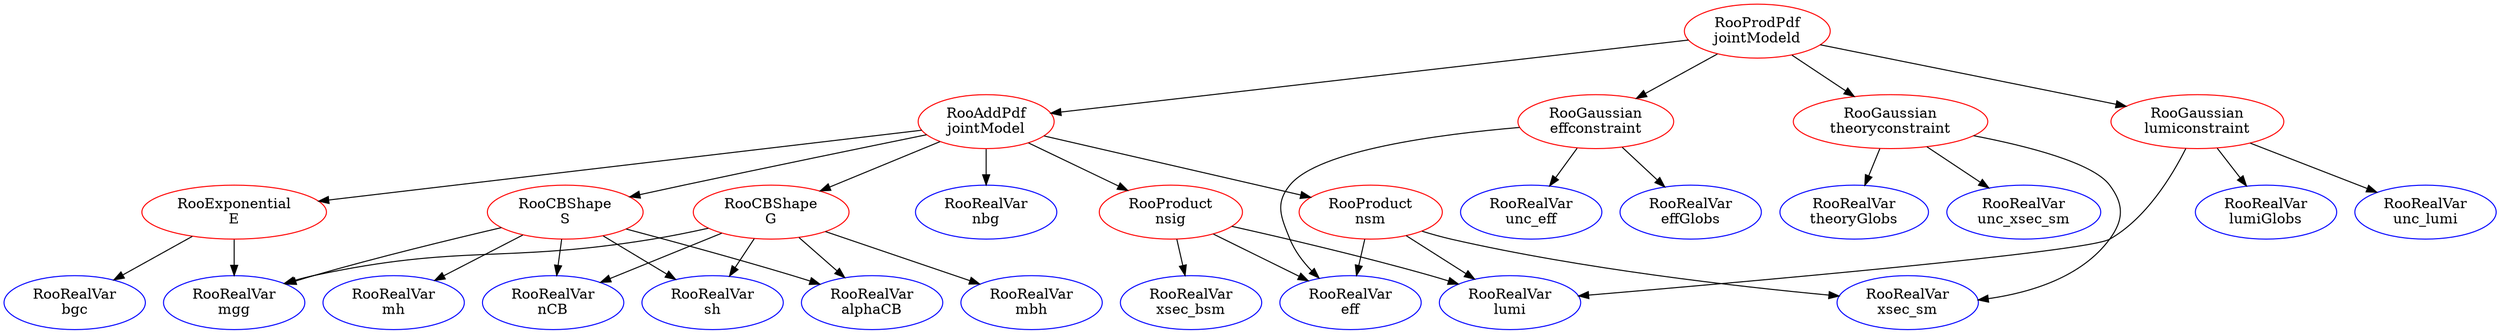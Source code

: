 digraph jointModeld{
"jointModeld" [ color=red, label="RooProdPdf
jointModeld"];
"jointModel" [ color=red, label="RooAddPdf
jointModel"];
"G" [ color=red, label="RooCBShape
G"];
"mgg" [ color=blue, label="RooRealVar
mgg"];
"mbh" [ color=blue, label="RooRealVar
mbh"];
"sh" [ color=blue, label="RooRealVar
sh"];
"alphaCB" [ color=blue, label="RooRealVar
alphaCB"];
"nCB" [ color=blue, label="RooRealVar
nCB"];
"nsig" [ color=red, label="RooProduct
nsig"];
"lumi" [ color=blue, label="RooRealVar
lumi"];
"eff" [ color=blue, label="RooRealVar
eff"];
"xsec_bsm" [ color=blue, label="RooRealVar
xsec_bsm"];
"S" [ color=red, label="RooCBShape
S"];
"mh" [ color=blue, label="RooRealVar
mh"];
"nsm" [ color=red, label="RooProduct
nsm"];
"xsec_sm" [ color=blue, label="RooRealVar
xsec_sm"];
"E" [ color=red, label="RooExponential
E"];
"bgc" [ color=blue, label="RooRealVar
bgc"];
"nbg" [ color=blue, label="RooRealVar
nbg"];
"theoryconstraint" [ color=red, label="RooGaussian
theoryconstraint"];
"theoryGlobs" [ color=blue, label="RooRealVar
theoryGlobs"];
"unc_xsec_sm" [ color=blue, label="RooRealVar
unc_xsec_sm"];
"effconstraint" [ color=red, label="RooGaussian
effconstraint"];
"effGlobs" [ color=blue, label="RooRealVar
effGlobs"];
"unc_eff" [ color=blue, label="RooRealVar
unc_eff"];
"lumiconstraint" [ color=red, label="RooGaussian
lumiconstraint"];
"lumiGlobs" [ color=blue, label="RooRealVar
lumiGlobs"];
"unc_lumi" [ color=blue, label="RooRealVar
unc_lumi"];
"jointModeld" -> "lumiconstraint";
"jointModeld" -> "jointModel";
"jointModeld" -> "effconstraint";
"jointModeld" -> "theoryconstraint";
"nsm" -> "lumi";
"nsm" -> "eff";
"nsm" -> "xsec_sm";
"S" -> "mgg";
"S" -> "sh";
"S" -> "alphaCB";
"S" -> "nCB";
"S" -> "mh";
"G" -> "mgg";
"G" -> "mbh";
"G" -> "sh";
"G" -> "alphaCB";
"G" -> "nCB";
"E" -> "mgg";
"E" -> "bgc";
"lumiconstraint" -> "lumi";
"lumiconstraint" -> "lumiGlobs";
"lumiconstraint" -> "unc_lumi";
"nsig" -> "lumi";
"nsig" -> "eff";
"nsig" -> "xsec_bsm";
"jointModel" -> "nbg";
"jointModel" -> "nsm";
"jointModel" -> "S";
"jointModel" -> "G";
"jointModel" -> "E";
"jointModel" -> "nsig";
"effconstraint" -> "eff";
"effconstraint" -> "effGlobs";
"effconstraint" -> "unc_eff";
"theoryconstraint" -> "xsec_sm";
"theoryconstraint" -> "theoryGlobs";
"theoryconstraint" -> "unc_xsec_sm";
}
